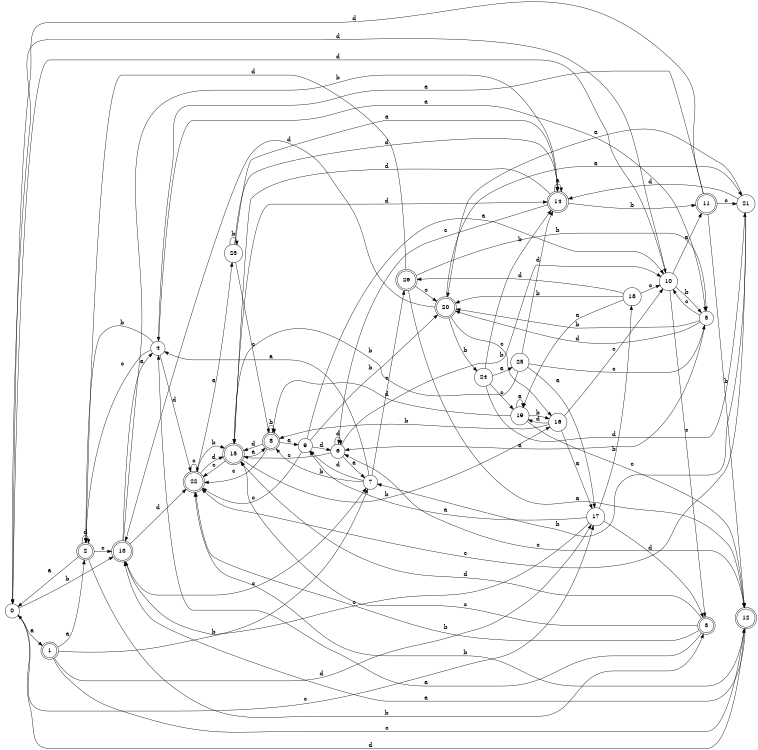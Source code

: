 digraph n22_8 {
__start0 [label="" shape="none"];

rankdir=LR;
size="8,5";

s0 [style="filled", color="black", fillcolor="white" shape="circle", label="0"];
s1 [style="rounded,filled", color="black", fillcolor="white" shape="doublecircle", label="1"];
s2 [style="rounded,filled", color="black", fillcolor="white" shape="doublecircle", label="2"];
s3 [style="rounded,filled", color="black", fillcolor="white" shape="doublecircle", label="3"];
s4 [style="filled", color="black", fillcolor="white" shape="circle", label="4"];
s5 [style="filled", color="black", fillcolor="white" shape="circle", label="5"];
s6 [style="filled", color="black", fillcolor="white" shape="circle", label="6"];
s7 [style="filled", color="black", fillcolor="white" shape="circle", label="7"];
s8 [style="rounded,filled", color="black", fillcolor="white" shape="doublecircle", label="8"];
s9 [style="filled", color="black", fillcolor="white" shape="circle", label="9"];
s10 [style="filled", color="black", fillcolor="white" shape="circle", label="10"];
s11 [style="rounded,filled", color="black", fillcolor="white" shape="doublecircle", label="11"];
s12 [style="rounded,filled", color="black", fillcolor="white" shape="doublecircle", label="12"];
s13 [style="rounded,filled", color="black", fillcolor="white" shape="doublecircle", label="13"];
s14 [style="rounded,filled", color="black", fillcolor="white" shape="doublecircle", label="14"];
s15 [style="rounded,filled", color="black", fillcolor="white" shape="doublecircle", label="15"];
s16 [style="filled", color="black", fillcolor="white" shape="circle", label="16"];
s17 [style="filled", color="black", fillcolor="white" shape="circle", label="17"];
s18 [style="filled", color="black", fillcolor="white" shape="circle", label="18"];
s19 [style="filled", color="black", fillcolor="white" shape="circle", label="19"];
s20 [style="rounded,filled", color="black", fillcolor="white" shape="doublecircle", label="20"];
s21 [style="filled", color="black", fillcolor="white" shape="circle", label="21"];
s22 [style="rounded,filled", color="black", fillcolor="white" shape="doublecircle", label="22"];
s23 [style="filled", color="black", fillcolor="white" shape="circle", label="23"];
s24 [style="filled", color="black", fillcolor="white" shape="circle", label="24"];
s25 [style="filled", color="black", fillcolor="white" shape="circle", label="25"];
s26 [style="rounded,filled", color="black", fillcolor="white" shape="doublecircle", label="26"];
s0 -> s1 [label="a"];
s0 -> s13 [label="b"];
s0 -> s17 [label="c"];
s0 -> s10 [label="d"];
s1 -> s2 [label="a"];
s1 -> s7 [label="b"];
s1 -> s12 [label="c"];
s1 -> s17 [label="d"];
s2 -> s0 [label="a"];
s2 -> s3 [label="b"];
s2 -> s13 [label="c"];
s2 -> s2 [label="d"];
s3 -> s4 [label="a"];
s3 -> s22 [label="b"];
s3 -> s15 [label="c"];
s3 -> s15 [label="d"];
s4 -> s5 [label="a"];
s4 -> s2 [label="b"];
s4 -> s2 [label="c"];
s4 -> s22 [label="d"];
s5 -> s6 [label="a"];
s5 -> s20 [label="b"];
s5 -> s10 [label="c"];
s5 -> s20 [label="d"];
s6 -> s7 [label="a"];
s6 -> s10 [label="b"];
s6 -> s15 [label="c"];
s6 -> s6 [label="d"];
s7 -> s4 [label="a"];
s7 -> s8 [label="b"];
s7 -> s26 [label="c"];
s7 -> s9 [label="d"];
s8 -> s9 [label="a"];
s8 -> s8 [label="b"];
s8 -> s22 [label="c"];
s8 -> s15 [label="d"];
s9 -> s10 [label="a"];
s9 -> s20 [label="b"];
s9 -> s22 [label="c"];
s9 -> s6 [label="d"];
s10 -> s11 [label="a"];
s10 -> s5 [label="b"];
s10 -> s3 [label="c"];
s10 -> s0 [label="d"];
s11 -> s4 [label="a"];
s11 -> s12 [label="b"];
s11 -> s21 [label="c"];
s11 -> s0 [label="d"];
s12 -> s13 [label="a"];
s12 -> s22 [label="b"];
s12 -> s6 [label="c"];
s12 -> s0 [label="d"];
s13 -> s4 [label="a"];
s13 -> s14 [label="b"];
s13 -> s7 [label="c"];
s13 -> s22 [label="d"];
s14 -> s14 [label="a"];
s14 -> s11 [label="b"];
s14 -> s6 [label="c"];
s14 -> s15 [label="d"];
s15 -> s8 [label="a"];
s15 -> s16 [label="b"];
s15 -> s22 [label="c"];
s15 -> s14 [label="d"];
s16 -> s17 [label="a"];
s16 -> s8 [label="b"];
s16 -> s10 [label="c"];
s16 -> s19 [label="d"];
s17 -> s9 [label="a"];
s17 -> s18 [label="b"];
s17 -> s13 [label="c"];
s17 -> s3 [label="d"];
s18 -> s19 [label="a"];
s18 -> s20 [label="b"];
s18 -> s10 [label="c"];
s18 -> s26 [label="d"];
s19 -> s19 [label="a"];
s19 -> s16 [label="b"];
s19 -> s12 [label="c"];
s19 -> s8 [label="d"];
s20 -> s21 [label="a"];
s20 -> s24 [label="b"];
s20 -> s16 [label="c"];
s20 -> s13 [label="d"];
s21 -> s20 [label="a"];
s21 -> s7 [label="b"];
s21 -> s22 [label="c"];
s21 -> s14 [label="d"];
s22 -> s23 [label="a"];
s22 -> s15 [label="b"];
s22 -> s22 [label="c"];
s22 -> s15 [label="d"];
s23 -> s14 [label="a"];
s23 -> s23 [label="b"];
s23 -> s8 [label="c"];
s23 -> s14 [label="d"];
s24 -> s25 [label="a"];
s24 -> s14 [label="b"];
s24 -> s19 [label="c"];
s24 -> s21 [label="d"];
s25 -> s17 [label="a"];
s25 -> s15 [label="b"];
s25 -> s5 [label="c"];
s25 -> s14 [label="d"];
s26 -> s12 [label="a"];
s26 -> s5 [label="b"];
s26 -> s20 [label="c"];
s26 -> s2 [label="d"];

}